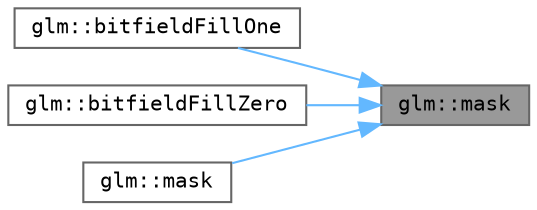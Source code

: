 digraph "glm::mask"
{
 // LATEX_PDF_SIZE
  bgcolor="transparent";
  edge [fontname=Terminal,fontsize=10,labelfontname=Helvetica,labelfontsize=10];
  node [fontname=Terminal,fontsize=10,shape=box,height=0.2,width=0.4];
  rankdir="RL";
  Node1 [label="glm::mask",height=0.2,width=0.4,color="gray40", fillcolor="grey60", style="filled", fontcolor="black",tooltip=" "];
  Node1 -> Node2 [dir="back",color="steelblue1",style="solid"];
  Node2 [label="glm::bitfieldFillOne",height=0.2,width=0.4,color="grey40", fillcolor="white", style="filled",URL="$group__gtc__bitfield.html#ga46f9295abe3b5c7658f5b13c7f819f0a",tooltip=" "];
  Node1 -> Node3 [dir="back",color="steelblue1",style="solid"];
  Node3 [label="glm::bitfieldFillZero",height=0.2,width=0.4,color="grey40", fillcolor="white", style="filled",URL="$group__gtc__bitfield.html#ga697b86998b7d74ee0a69d8e9f8819fee",tooltip=" "];
  Node1 -> Node4 [dir="back",color="steelblue1",style="solid"];
  Node4 [label="glm::mask",height=0.2,width=0.4,color="grey40", fillcolor="white", style="filled",URL="$group__gtc__bitfield.html#gacff475cae073684e95b207beac9ad165",tooltip=" "];
}
